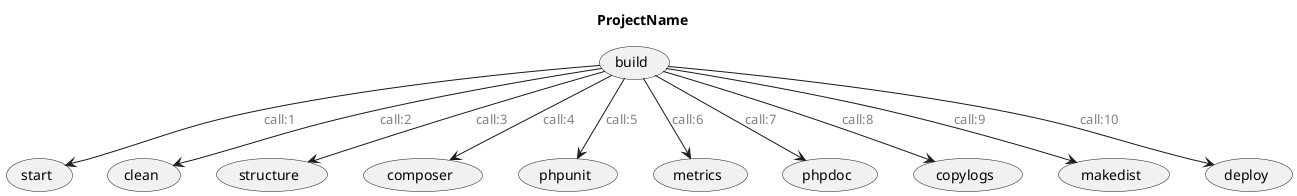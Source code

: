 
        @startuml
        
            title ProjectName
        skinparam arrowFontColor Grey
        
            (build)
            
                (build) --> (start) : call:1
                (build) --> (clean) : call:2
                (build) --> (structure) : call:3
                (build) --> (composer) : call:4
                (build) --> (phpunit) : call:5
                (build) --> (metrics) : call:6
                (build) --> (phpdoc) : call:7
                (build) --> (copylogs) : call:8
                (build) --> (makedist) : call:9
                (build) --> (deploy) : call:10
            (start)
            
            (clean)
            
            (composer)
            
            (phpdoc)
            
            (makedist)
            
            (structure)
            
            (phpunit)
            
            (metrics)
            
            (copylogs)
            
            (deploy)
            
        @enduml
    